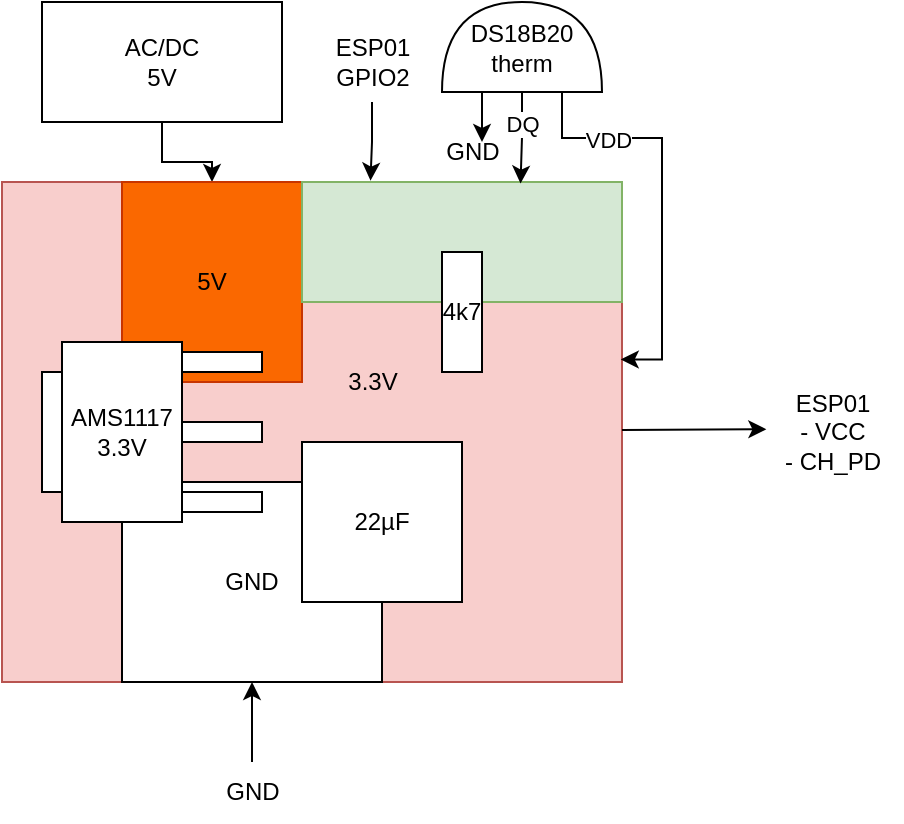 <mxfile version="22.1.18" type="github">
  <diagram name="Seite-1" id="3n4WNg_kkXtaGMYmtGKz">
    <mxGraphModel dx="728" dy="527" grid="1" gridSize="10" guides="1" tooltips="1" connect="1" arrows="1" fold="1" page="1" pageScale="1" pageWidth="827" pageHeight="1169" math="0" shadow="0">
      <root>
        <mxCell id="0" />
        <mxCell id="1" parent="0" />
        <mxCell id="4XZvAzaufWyKg_MysgyS-52" style="edgeStyle=orthogonalEdgeStyle;rounded=0;orthogonalLoop=1;jettySize=auto;html=1;entryX=0.5;entryY=0;entryDx=0;entryDy=0;" parent="1" source="4XZvAzaufWyKg_MysgyS-51" target="4XZvAzaufWyKg_MysgyS-11" edge="1">
          <mxGeometry relative="1" as="geometry" />
        </mxCell>
        <mxCell id="4XZvAzaufWyKg_MysgyS-51" value="AC/DC&lt;br&gt;5V" style="rounded=0;whiteSpace=wrap;html=1;" parent="1" vertex="1">
          <mxGeometry x="170" y="70" width="120" height="60" as="geometry" />
        </mxCell>
        <mxCell id="4XZvAzaufWyKg_MysgyS-2" value="" style="rounded=0;whiteSpace=wrap;html=1;fillColor=#f8cecc;strokeColor=#b85450;" parent="1" vertex="1">
          <mxGeometry x="150" y="160" width="310" height="250" as="geometry" />
        </mxCell>
        <mxCell id="4XZvAzaufWyKg_MysgyS-11" value="5V" style="rounded=0;whiteSpace=wrap;html=1;fillColor=#fa6800;fontColor=#000000;strokeColor=#C73500;" parent="1" vertex="1">
          <mxGeometry x="210" y="160" width="90" height="100" as="geometry" />
        </mxCell>
        <mxCell id="4XZvAzaufWyKg_MysgyS-12" value="GND" style="rounded=0;whiteSpace=wrap;html=1;" parent="1" vertex="1">
          <mxGeometry x="210" y="310" width="130" height="100" as="geometry" />
        </mxCell>
        <mxCell id="4XZvAzaufWyKg_MysgyS-4" value="" style="rounded=0;whiteSpace=wrap;html=1;" parent="1" vertex="1">
          <mxGeometry x="230" y="245" width="50" height="10" as="geometry" />
        </mxCell>
        <mxCell id="4XZvAzaufWyKg_MysgyS-5" value="" style="rounded=0;whiteSpace=wrap;html=1;" parent="1" vertex="1">
          <mxGeometry x="230" y="280" width="50" height="10" as="geometry" />
        </mxCell>
        <mxCell id="4XZvAzaufWyKg_MysgyS-6" value="" style="rounded=0;whiteSpace=wrap;html=1;" parent="1" vertex="1">
          <mxGeometry x="230" y="315" width="50" height="10" as="geometry" />
        </mxCell>
        <mxCell id="4XZvAzaufWyKg_MysgyS-13" value="22µF" style="whiteSpace=wrap;html=1;aspect=fixed;" parent="1" vertex="1">
          <mxGeometry x="300" y="290" width="80" height="80" as="geometry" />
        </mxCell>
        <mxCell id="4XZvAzaufWyKg_MysgyS-15" value="" style="rounded=0;whiteSpace=wrap;html=1;fillColor=#d5e8d4;strokeColor=#82b366;" parent="1" vertex="1">
          <mxGeometry x="300" y="160" width="160" height="60" as="geometry" />
        </mxCell>
        <mxCell id="4XZvAzaufWyKg_MysgyS-16" value="3.3V" style="text;html=1;align=center;verticalAlign=middle;resizable=0;points=[];autosize=1;strokeColor=none;fillColor=none;" parent="1" vertex="1">
          <mxGeometry x="310" y="245" width="50" height="30" as="geometry" />
        </mxCell>
        <mxCell id="4XZvAzaufWyKg_MysgyS-17" value="4k7" style="rounded=0;whiteSpace=wrap;html=1;" parent="1" vertex="1">
          <mxGeometry x="370" y="195" width="20" height="60" as="geometry" />
        </mxCell>
        <mxCell id="4XZvAzaufWyKg_MysgyS-21" value="ESP01&lt;br&gt;- VCC&lt;br&gt;- CH_PD" style="text;html=1;align=center;verticalAlign=middle;resizable=0;points=[];autosize=1;strokeColor=none;fillColor=none;" parent="1" vertex="1">
          <mxGeometry x="530" y="255" width="70" height="60" as="geometry" />
        </mxCell>
        <mxCell id="4XZvAzaufWyKg_MysgyS-22" value="" style="endArrow=classic;html=1;rounded=0;entryX=0.031;entryY=0.477;entryDx=0;entryDy=0;entryPerimeter=0;" parent="1" source="4XZvAzaufWyKg_MysgyS-2" target="4XZvAzaufWyKg_MysgyS-21" edge="1">
          <mxGeometry width="50" height="50" relative="1" as="geometry">
            <mxPoint x="330" y="330" as="sourcePoint" />
            <mxPoint x="510" y="285" as="targetPoint" />
          </mxGeometry>
        </mxCell>
        <mxCell id="4XZvAzaufWyKg_MysgyS-23" value="" style="rounded=0;whiteSpace=wrap;html=1;" parent="1" vertex="1">
          <mxGeometry x="170" y="255" width="20" height="60" as="geometry" />
        </mxCell>
        <mxCell id="4XZvAzaufWyKg_MysgyS-28" value="" style="edgeStyle=orthogonalEdgeStyle;rounded=0;orthogonalLoop=1;jettySize=auto;html=1;" parent="1" source="4XZvAzaufWyKg_MysgyS-25" target="4XZvAzaufWyKg_MysgyS-12" edge="1">
          <mxGeometry relative="1" as="geometry" />
        </mxCell>
        <mxCell id="4XZvAzaufWyKg_MysgyS-25" value="GND" style="text;html=1;align=center;verticalAlign=middle;resizable=0;points=[];autosize=1;strokeColor=none;fillColor=none;" parent="1" vertex="1">
          <mxGeometry x="250" y="450" width="50" height="30" as="geometry" />
        </mxCell>
        <mxCell id="4XZvAzaufWyKg_MysgyS-32" value="ESP01&lt;br&gt;GPIO2" style="text;html=1;align=center;verticalAlign=middle;resizable=0;points=[];autosize=1;strokeColor=none;fillColor=none;" parent="1" vertex="1">
          <mxGeometry x="305" y="80" width="60" height="40" as="geometry" />
        </mxCell>
        <mxCell id="4XZvAzaufWyKg_MysgyS-36" style="edgeStyle=orthogonalEdgeStyle;rounded=0;orthogonalLoop=1;jettySize=auto;html=1;entryX=0.683;entryY=0.013;entryDx=0;entryDy=0;entryPerimeter=0;startArrow=none;startFill=0;exitX=0;exitY=0.5;exitDx=0;exitDy=0;exitPerimeter=0;" parent="1" source="4XZvAzaufWyKg_MysgyS-39" target="4XZvAzaufWyKg_MysgyS-15" edge="1">
          <mxGeometry relative="1" as="geometry">
            <mxPoint x="415" y="120" as="sourcePoint" />
          </mxGeometry>
        </mxCell>
        <mxCell id="4XZvAzaufWyKg_MysgyS-48" value="DQ" style="edgeLabel;html=1;align=center;verticalAlign=middle;resizable=0;points=[];" parent="4XZvAzaufWyKg_MysgyS-36" vertex="1" connectable="0">
          <mxGeometry x="-0.72" y="1" relative="1" as="geometry">
            <mxPoint x="-1" y="9" as="offset" />
          </mxGeometry>
        </mxCell>
        <mxCell id="4XZvAzaufWyKg_MysgyS-38" value="AMS1117&lt;br&gt;3.3V" style="rounded=0;whiteSpace=wrap;html=1;" parent="1" vertex="1">
          <mxGeometry x="180" y="240" width="60" height="90" as="geometry" />
        </mxCell>
        <mxCell id="4XZvAzaufWyKg_MysgyS-44" style="edgeStyle=orthogonalEdgeStyle;rounded=0;orthogonalLoop=1;jettySize=auto;html=1;entryX=0.6;entryY=0.333;entryDx=0;entryDy=0;entryPerimeter=0;fontStyle=2" parent="1" source="4XZvAzaufWyKg_MysgyS-39" target="4XZvAzaufWyKg_MysgyS-43" edge="1">
          <mxGeometry relative="1" as="geometry">
            <Array as="points">
              <mxPoint x="390" y="120" />
              <mxPoint x="390" y="120" />
            </Array>
            <mxPoint x="400" y="120" as="targetPoint" />
          </mxGeometry>
        </mxCell>
        <mxCell id="4XZvAzaufWyKg_MysgyS-39" value="DS18B20&lt;br&gt;therm" style="shape=or;whiteSpace=wrap;html=1;direction=north;" parent="1" vertex="1">
          <mxGeometry x="370" y="70" width="80" height="45" as="geometry" />
        </mxCell>
        <mxCell id="4XZvAzaufWyKg_MysgyS-41" style="edgeStyle=orthogonalEdgeStyle;rounded=0;orthogonalLoop=1;jettySize=auto;html=1;entryX=0.998;entryY=0.355;entryDx=0;entryDy=0;entryPerimeter=0;" parent="1" source="4XZvAzaufWyKg_MysgyS-39" target="4XZvAzaufWyKg_MysgyS-2" edge="1">
          <mxGeometry relative="1" as="geometry">
            <Array as="points">
              <mxPoint x="430" y="138" />
              <mxPoint x="480" y="138" />
              <mxPoint x="480" y="249" />
            </Array>
          </mxGeometry>
        </mxCell>
        <mxCell id="4XZvAzaufWyKg_MysgyS-45" value="VDD" style="edgeLabel;html=1;align=center;verticalAlign=middle;resizable=0;points=[];" parent="4XZvAzaufWyKg_MysgyS-41" vertex="1" connectable="0">
          <mxGeometry x="-0.551" y="-1" relative="1" as="geometry">
            <mxPoint as="offset" />
          </mxGeometry>
        </mxCell>
        <mxCell id="4XZvAzaufWyKg_MysgyS-43" value="GND" style="text;html=1;align=center;verticalAlign=middle;resizable=0;points=[];autosize=1;strokeColor=none;fillColor=none;" parent="1" vertex="1">
          <mxGeometry x="360" y="130" width="50" height="30" as="geometry" />
        </mxCell>
        <mxCell id="4XZvAzaufWyKg_MysgyS-53" style="edgeStyle=orthogonalEdgeStyle;rounded=0;orthogonalLoop=1;jettySize=auto;html=1;entryX=0.214;entryY=-0.011;entryDx=0;entryDy=0;entryPerimeter=0;" parent="1" source="4XZvAzaufWyKg_MysgyS-32" target="4XZvAzaufWyKg_MysgyS-15" edge="1">
          <mxGeometry relative="1" as="geometry" />
        </mxCell>
      </root>
    </mxGraphModel>
  </diagram>
</mxfile>
